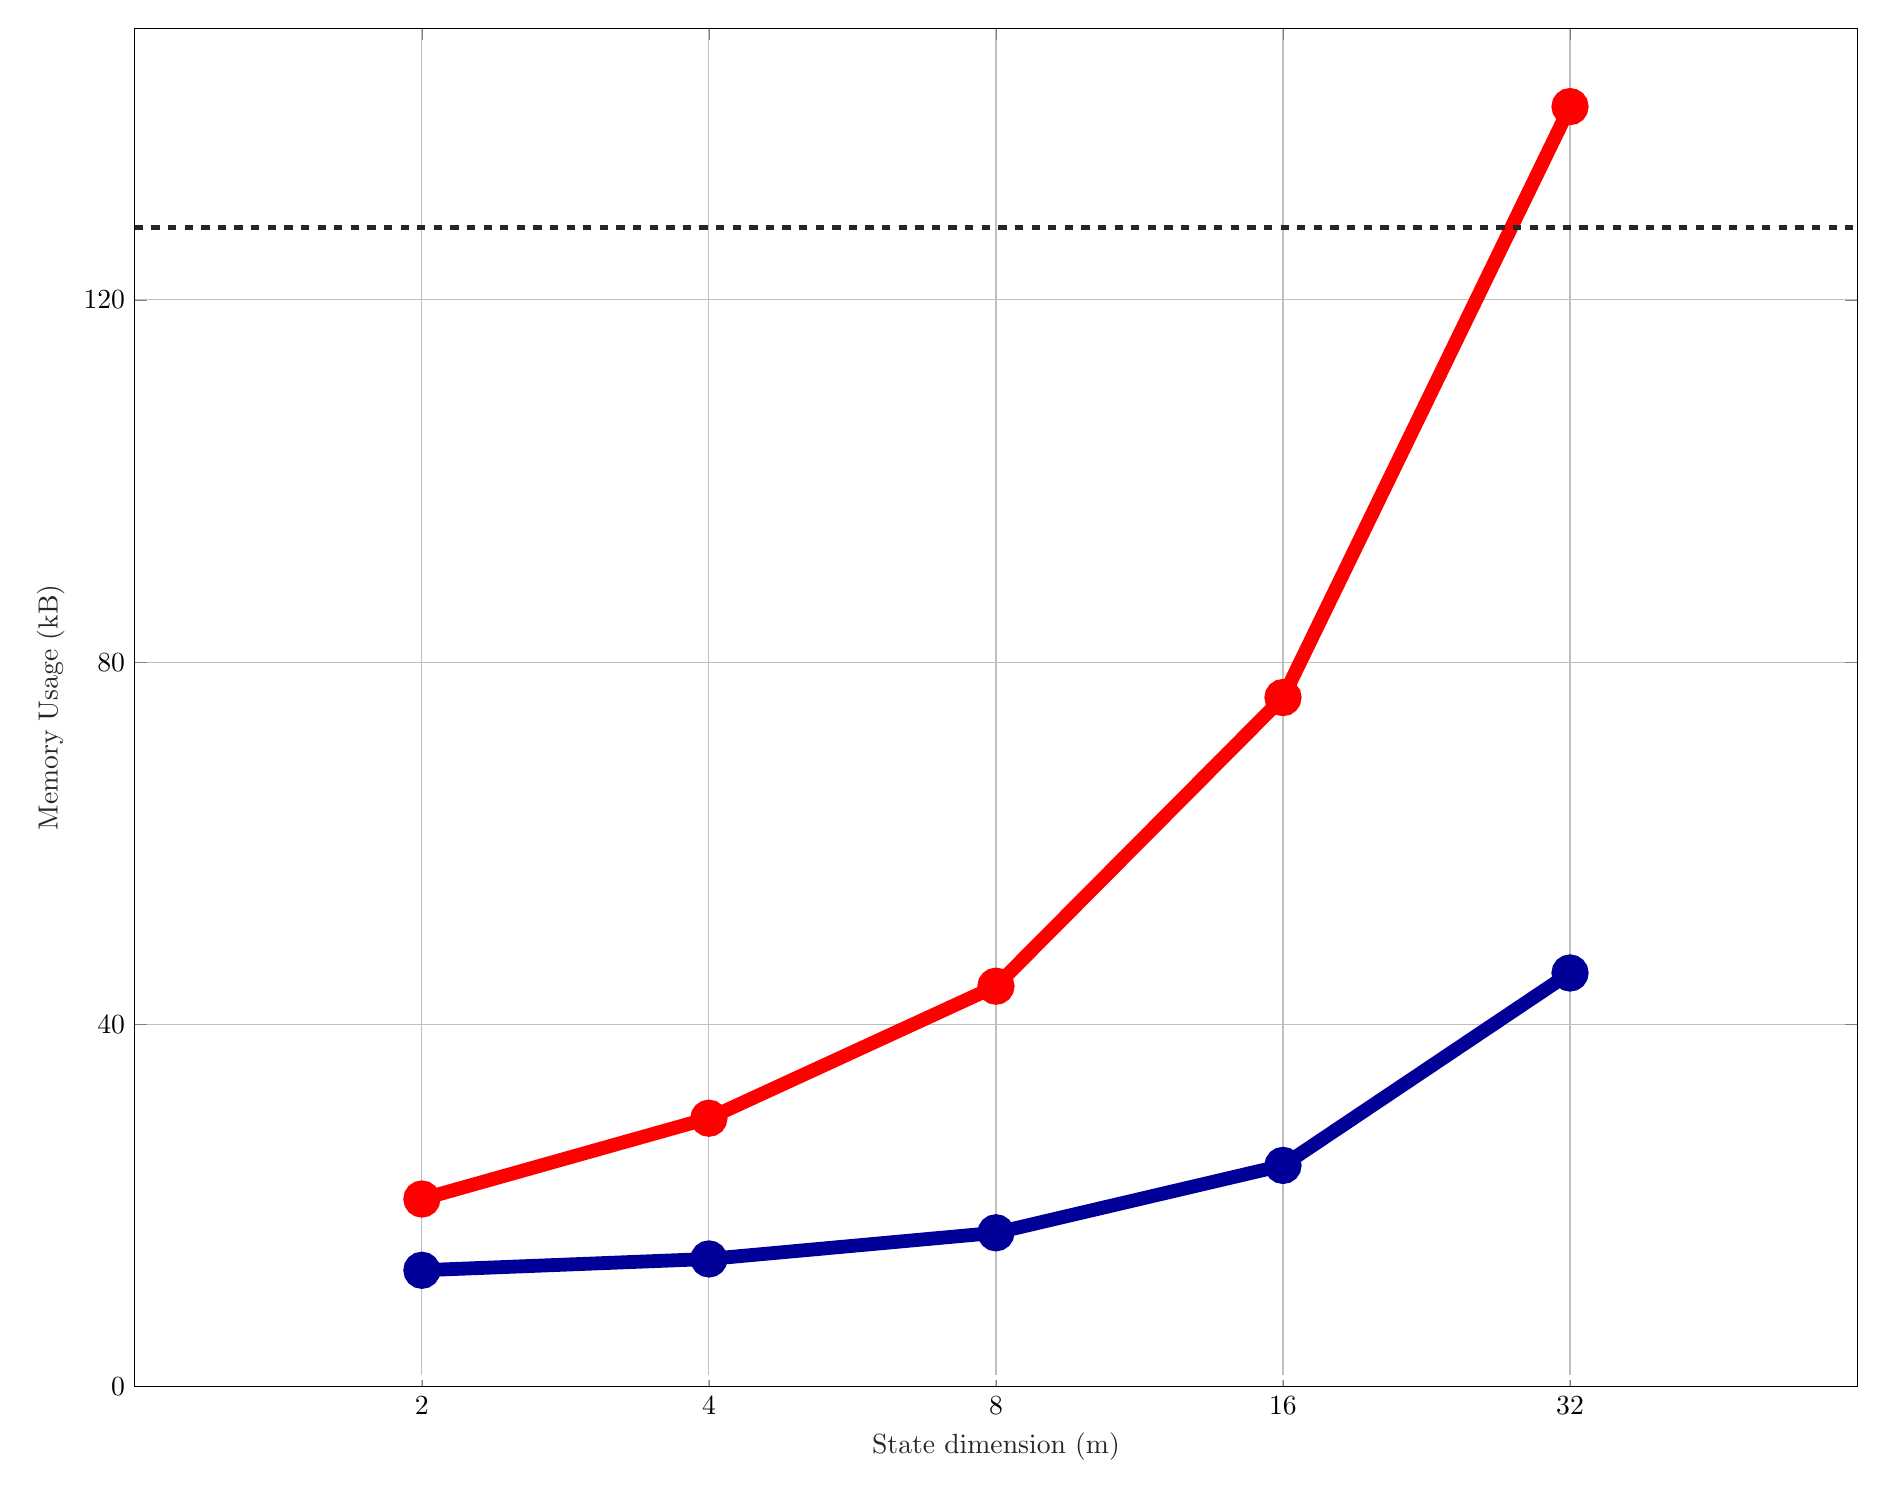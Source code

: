 % This file was created by matlab2tikz.
%
%The latest updates can be retrieved from
%  http://www.mathworks.com/matlabcentral/fileexchange/22022-matlab2tikz-matlab2tikz
%where you can also make suggestions and rate matlab2tikz.
%
\begin{tikzpicture}

\begin{axis}[%
width=8.611in,
height=6.792in,
at={(1.444in,0.917in)},
scale only axis,
xmin=0,
xmax=6,
xtick={1,2,3,4,5},
xticklabels={{2},{4},{8},{16},{32}},
xlabel style={font=\color{white!15!black}},
xlabel={State dimension (m)},
ymin=0,
ymax=150,
ytick={  0,  40,  80, 120, 160},
ylabel style={font=\color{white!15!black}},
ylabel={Memory Usage (kB)},
axis background/.style={fill=white},
xmajorgrids,
ymajorgrids
]
\addplot [color=black!40!blue, line width=5.0pt, mark size=4.2pt, mark=*, mark options={solid, black!40!blue}, forget plot]
  table[row sep=crcr]{%
1	12.848\\
2	14.098\\
3	16.988\\
4	24.426\\
5	45.676\\
};
\addplot [color=white, line width=1.5pt, forget plot]
  table[row sep=crcr]{%
0.8	1\\
1.2	1\\
};
\addplot [color=white, line width=1.5pt, forget plot]
  table[row sep=crcr]{%
1.8	1\\
2.2	1\\
};
\addplot [color=white, line width=1.5pt, forget plot]
  table[row sep=crcr]{%
2.8	1\\
3.2	1\\
};
\addplot [color=white, line width=1.5pt, forget plot]
  table[row sep=crcr]{%
3.8	1\\
4.2	1\\
};
\addplot [color=white, line width=1.5pt, forget plot]
  table[row sep=crcr]{%
4.8	1\\
5.2	1\\
};
\addplot [color=red, line width=5.0pt, mark size=4.2pt, mark=*, mark options={solid, red}, forget plot]
  table[row sep=crcr]{%
1	20.715\\
2	29.637\\
3	44.215\\
4	76.09\\
5	141.344\\
};
\addplot [color=white!15!black, dashed, line width=2.0pt, forget plot]
  table[row sep=crcr]{%
0	128\\
6	128\\
};
\end{axis}
\end{tikzpicture}%